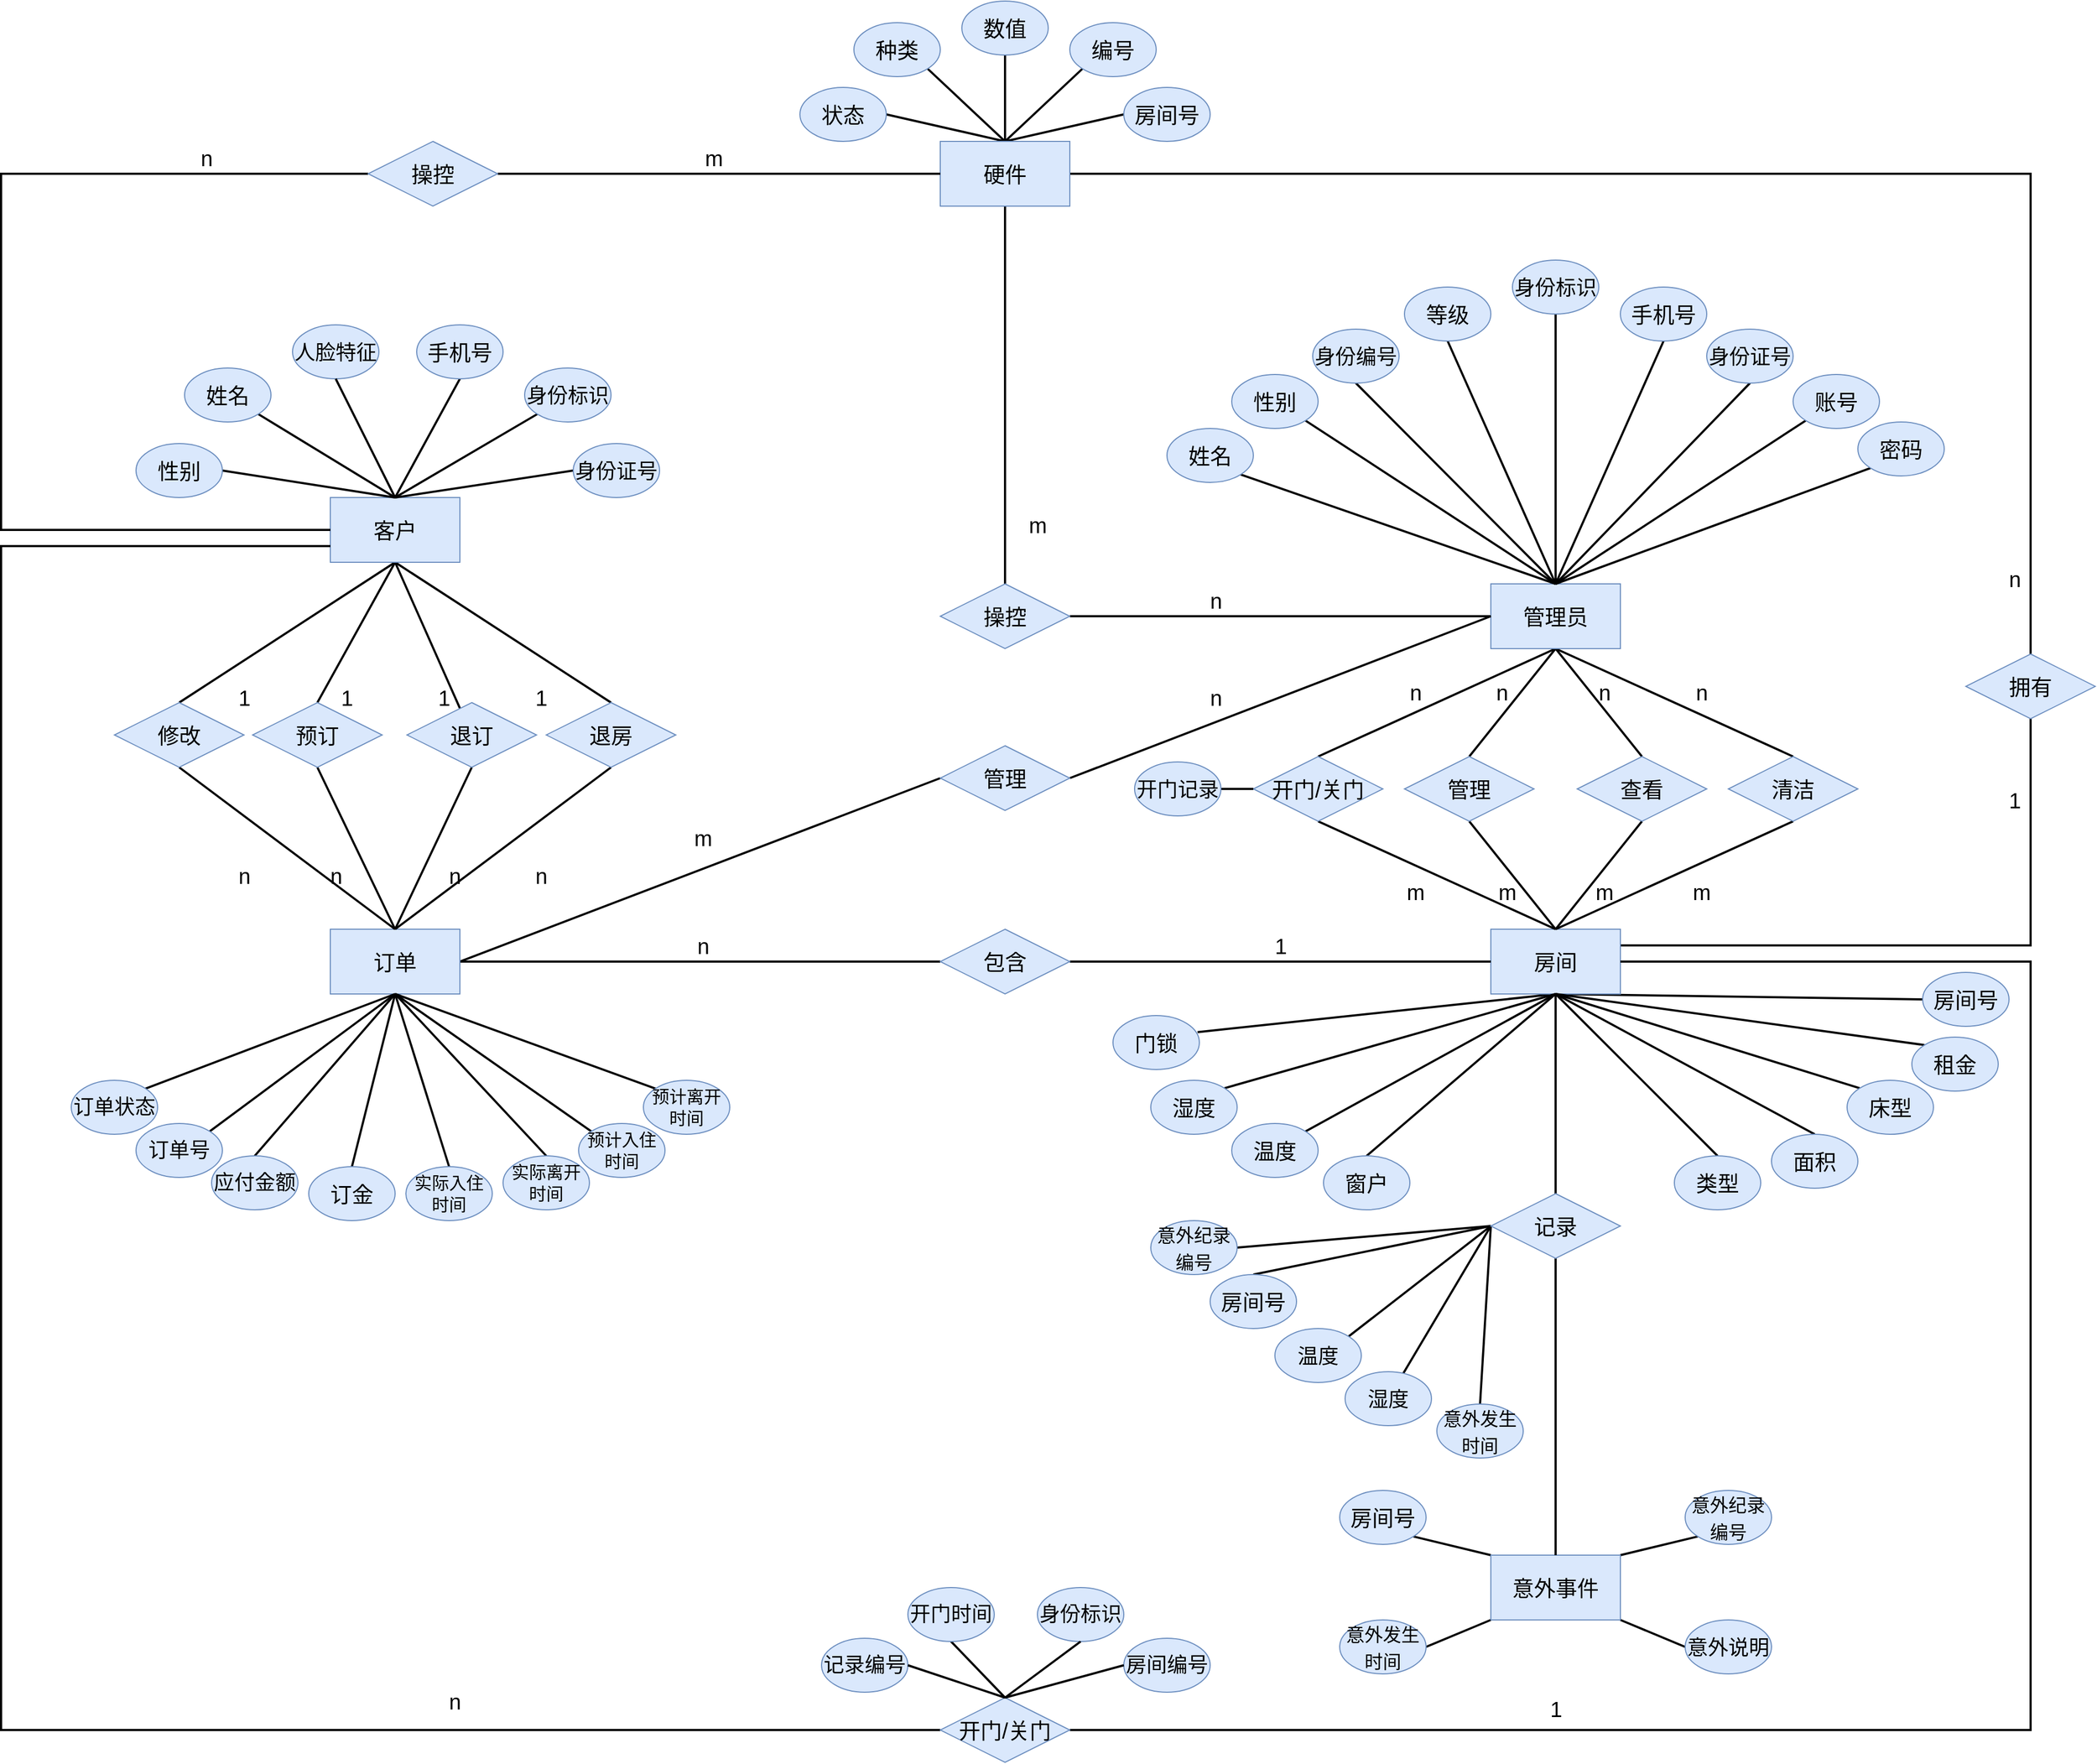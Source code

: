 <mxfile version="14.8.5" type="device"><diagram id="RHbiaUiop1bYBgkqb_Qx" name="Page-1"><mxGraphModel dx="1422" dy="783" grid="1" gridSize="10" guides="1" tooltips="1" connect="1" arrows="1" fold="1" page="1" pageScale="1" pageWidth="2339" pageHeight="3300" math="0" shadow="0"><root><mxCell id="0"/><mxCell id="1" parent="0"/><mxCell id="jXNjeqNvcFbAHxmj4MXC-11" style="rounded=0;orthogonalLoop=1;jettySize=auto;html=1;exitX=0.5;exitY=1;exitDx=0;exitDy=0;startArrow=none;startFill=0;endArrow=none;endFill=0;strokeWidth=2;fontSize=20;" parent="1" source="jXNjeqNvcFbAHxmj4MXC-1" target="jXNjeqNvcFbAHxmj4MXC-6" edge="1"><mxGeometry relative="1" as="geometry"/></mxCell><mxCell id="jXNjeqNvcFbAHxmj4MXC-13" style="rounded=0;orthogonalLoop=1;jettySize=auto;html=1;exitX=0.5;exitY=1;exitDx=0;exitDy=0;entryX=0.5;entryY=0;entryDx=0;entryDy=0;startArrow=none;startFill=0;endArrow=none;endFill=0;strokeWidth=2;fontSize=20;" parent="1" source="jXNjeqNvcFbAHxmj4MXC-1" target="jXNjeqNvcFbAHxmj4MXC-8" edge="1"><mxGeometry relative="1" as="geometry"/></mxCell><mxCell id="jXNjeqNvcFbAHxmj4MXC-14" style="edgeStyle=none;rounded=0;orthogonalLoop=1;jettySize=auto;html=1;exitX=0.5;exitY=1;exitDx=0;exitDy=0;entryX=0.5;entryY=0;entryDx=0;entryDy=0;startArrow=none;startFill=0;endArrow=none;endFill=0;strokeWidth=2;fontSize=20;" parent="1" source="jXNjeqNvcFbAHxmj4MXC-1" target="jXNjeqNvcFbAHxmj4MXC-9" edge="1"><mxGeometry relative="1" as="geometry"/></mxCell><mxCell id="jXNjeqNvcFbAHxmj4MXC-59" style="edgeStyle=none;rounded=0;orthogonalLoop=1;jettySize=auto;html=1;exitX=0.5;exitY=1;exitDx=0;exitDy=0;entryX=0.5;entryY=0;entryDx=0;entryDy=0;fontSize=20;startArrow=none;startFill=0;endArrow=none;endFill=0;strokeWidth=2;" parent="1" source="jXNjeqNvcFbAHxmj4MXC-1" target="jXNjeqNvcFbAHxmj4MXC-58" edge="1"><mxGeometry relative="1" as="geometry"/></mxCell><mxCell id="jXNjeqNvcFbAHxmj4MXC-1" value="客户" style="rounded=0;whiteSpace=wrap;html=1;fillColor=#dae8fc;strokeColor=#6c8ebf;fontSize=20;" parent="1" vertex="1"><mxGeometry x="585" y="890" width="120" height="60" as="geometry"/></mxCell><mxCell id="jXNjeqNvcFbAHxmj4MXC-33" style="edgeStyle=none;rounded=0;orthogonalLoop=1;jettySize=auto;html=1;exitX=1;exitY=0.5;exitDx=0;exitDy=0;entryX=0;entryY=0.5;entryDx=0;entryDy=0;fontSize=20;startArrow=none;startFill=0;endArrow=none;endFill=0;strokeWidth=2;" parent="1" source="jXNjeqNvcFbAHxmj4MXC-2" target="jXNjeqNvcFbAHxmj4MXC-32" edge="1"><mxGeometry relative="1" as="geometry"/></mxCell><mxCell id="jXNjeqNvcFbAHxmj4MXC-40" style="rounded=0;orthogonalLoop=1;jettySize=auto;html=1;exitX=1;exitY=0.5;exitDx=0;exitDy=0;entryX=0;entryY=0.5;entryDx=0;entryDy=0;fontSize=20;startArrow=none;startFill=0;endArrow=none;endFill=0;strokeWidth=2;" parent="1" source="jXNjeqNvcFbAHxmj4MXC-2" target="jXNjeqNvcFbAHxmj4MXC-7" edge="1"><mxGeometry relative="1" as="geometry"/></mxCell><mxCell id="jXNjeqNvcFbAHxmj4MXC-2" value="订单" style="rounded=0;whiteSpace=wrap;html=1;fillColor=#dae8fc;strokeColor=#6c8ebf;fontSize=20;" parent="1" vertex="1"><mxGeometry x="585" y="1290" width="120" height="60" as="geometry"/></mxCell><mxCell id="jXNjeqNvcFbAHxmj4MXC-23" style="edgeStyle=none;rounded=0;orthogonalLoop=1;jettySize=auto;html=1;exitX=0.5;exitY=1;exitDx=0;exitDy=0;entryX=0.5;entryY=0;entryDx=0;entryDy=0;fontSize=20;startArrow=none;startFill=0;endArrow=none;endFill=0;strokeWidth=2;" parent="1" source="jXNjeqNvcFbAHxmj4MXC-4" target="jXNjeqNvcFbAHxmj4MXC-22" edge="1"><mxGeometry relative="1" as="geometry"/></mxCell><mxCell id="jXNjeqNvcFbAHxmj4MXC-28" style="edgeStyle=none;rounded=0;orthogonalLoop=1;jettySize=auto;html=1;exitX=0.5;exitY=1;exitDx=0;exitDy=0;entryX=0.5;entryY=0;entryDx=0;entryDy=0;fontSize=20;startArrow=none;startFill=0;endArrow=none;endFill=0;strokeWidth=2;" parent="1" source="jXNjeqNvcFbAHxmj4MXC-4" target="jXNjeqNvcFbAHxmj4MXC-26" edge="1"><mxGeometry relative="1" as="geometry"/></mxCell><mxCell id="jXNjeqNvcFbAHxmj4MXC-29" style="edgeStyle=none;rounded=0;orthogonalLoop=1;jettySize=auto;html=1;exitX=0.5;exitY=1;exitDx=0;exitDy=0;entryX=0.5;entryY=0;entryDx=0;entryDy=0;fontSize=20;startArrow=none;startFill=0;endArrow=none;endFill=0;strokeWidth=2;" parent="1" source="jXNjeqNvcFbAHxmj4MXC-4" target="jXNjeqNvcFbAHxmj4MXC-27" edge="1"><mxGeometry relative="1" as="geometry"/></mxCell><mxCell id="jXNjeqNvcFbAHxmj4MXC-81" style="edgeStyle=none;rounded=0;orthogonalLoop=1;jettySize=auto;html=1;exitX=0.5;exitY=1;exitDx=0;exitDy=0;entryX=0.5;entryY=0;entryDx=0;entryDy=0;fontSize=20;startArrow=none;startFill=0;endArrow=none;endFill=0;strokeWidth=2;" parent="1" source="jXNjeqNvcFbAHxmj4MXC-4" target="jXNjeqNvcFbAHxmj4MXC-80" edge="1"><mxGeometry relative="1" as="geometry"/></mxCell><mxCell id="jXNjeqNvcFbAHxmj4MXC-4" value="管理员" style="rounded=0;whiteSpace=wrap;html=1;fillColor=#dae8fc;strokeColor=#6c8ebf;fontSize=20;" parent="1" vertex="1"><mxGeometry x="1660" y="970" width="120" height="60" as="geometry"/></mxCell><mxCell id="jXNjeqNvcFbAHxmj4MXC-90" style="edgeStyle=orthogonalEdgeStyle;rounded=0;orthogonalLoop=1;jettySize=auto;html=1;exitX=1;exitY=0.25;exitDx=0;exitDy=0;entryX=0.5;entryY=1;entryDx=0;entryDy=0;fontSize=20;startArrow=none;startFill=0;endArrow=none;endFill=0;strokeWidth=2;" parent="1" source="jXNjeqNvcFbAHxmj4MXC-5" target="jXNjeqNvcFbAHxmj4MXC-36" edge="1"><mxGeometry relative="1" as="geometry"/></mxCell><mxCell id="Fq0jTe8_A1v74VVec2fZ-3" style="edgeStyle=none;rounded=0;orthogonalLoop=1;jettySize=auto;html=1;exitX=0.5;exitY=1;exitDx=0;exitDy=0;entryX=0.979;entryY=0.307;entryDx=0;entryDy=0;entryPerimeter=0;endArrow=none;endFill=0;strokeWidth=2;" edge="1" parent="1" source="jXNjeqNvcFbAHxmj4MXC-5" target="jXNjeqNvcFbAHxmj4MXC-161"><mxGeometry relative="1" as="geometry"/></mxCell><mxCell id="Fq0jTe8_A1v74VVec2fZ-6" style="edgeStyle=none;rounded=0;orthogonalLoop=1;jettySize=auto;html=1;exitX=0.5;exitY=1;exitDx=0;exitDy=0;entryX=0.5;entryY=0;entryDx=0;entryDy=0;endArrow=none;endFill=0;strokeWidth=2;" edge="1" parent="1" source="jXNjeqNvcFbAHxmj4MXC-5" target="Fq0jTe8_A1v74VVec2fZ-5"><mxGeometry relative="1" as="geometry"/></mxCell><mxCell id="Fq0jTe8_A1v74VVec2fZ-14" style="edgeStyle=none;rounded=0;orthogonalLoop=1;jettySize=auto;html=1;exitX=0.5;exitY=1;exitDx=0;exitDy=0;entryX=0;entryY=0.5;entryDx=0;entryDy=0;endArrow=none;endFill=0;strokeWidth=2;" edge="1" parent="1" source="jXNjeqNvcFbAHxmj4MXC-5" target="jXNjeqNvcFbAHxmj4MXC-156"><mxGeometry relative="1" as="geometry"/></mxCell><mxCell id="jXNjeqNvcFbAHxmj4MXC-5" value="房间" style="rounded=0;whiteSpace=wrap;html=1;fillColor=#dae8fc;strokeColor=#6c8ebf;fontSize=20;" parent="1" vertex="1"><mxGeometry x="1660" y="1290" width="120" height="60" as="geometry"/></mxCell><mxCell id="jXNjeqNvcFbAHxmj4MXC-61" style="edgeStyle=none;rounded=0;orthogonalLoop=1;jettySize=auto;html=1;exitX=0.5;exitY=1;exitDx=0;exitDy=0;fontSize=20;startArrow=none;startFill=0;endArrow=none;endFill=0;strokeWidth=2;entryX=0.5;entryY=0;entryDx=0;entryDy=0;" parent="1" source="jXNjeqNvcFbAHxmj4MXC-6" target="jXNjeqNvcFbAHxmj4MXC-2" edge="1"><mxGeometry relative="1" as="geometry"><mxPoint x="670" y="1250" as="targetPoint"/></mxGeometry></mxCell><mxCell id="jXNjeqNvcFbAHxmj4MXC-6" value="退订" style="rhombus;whiteSpace=wrap;html=1;fillColor=#dae8fc;strokeColor=#6c8ebf;fontSize=20;" parent="1" vertex="1"><mxGeometry x="656" y="1080" width="120" height="60" as="geometry"/></mxCell><mxCell id="jXNjeqNvcFbAHxmj4MXC-18" style="edgeStyle=none;rounded=0;orthogonalLoop=1;jettySize=auto;html=1;exitX=1;exitY=0.5;exitDx=0;exitDy=0;entryX=0;entryY=0.5;entryDx=0;entryDy=0;startArrow=none;startFill=0;endArrow=none;endFill=0;strokeWidth=2;fontSize=20;" parent="1" source="jXNjeqNvcFbAHxmj4MXC-7" target="jXNjeqNvcFbAHxmj4MXC-4" edge="1"><mxGeometry relative="1" as="geometry"/></mxCell><mxCell id="jXNjeqNvcFbAHxmj4MXC-7" value="管理" style="rhombus;whiteSpace=wrap;html=1;fillColor=#dae8fc;strokeColor=#6c8ebf;fontSize=20;" parent="1" vertex="1"><mxGeometry x="1150" y="1120" width="120" height="60" as="geometry"/></mxCell><mxCell id="jXNjeqNvcFbAHxmj4MXC-15" style="edgeStyle=none;rounded=0;orthogonalLoop=1;jettySize=auto;html=1;exitX=0.5;exitY=1;exitDx=0;exitDy=0;entryX=0.5;entryY=0;entryDx=0;entryDy=0;startArrow=none;startFill=0;endArrow=none;endFill=0;strokeWidth=2;fontSize=20;" parent="1" source="jXNjeqNvcFbAHxmj4MXC-8" target="jXNjeqNvcFbAHxmj4MXC-2" edge="1"><mxGeometry relative="1" as="geometry"/></mxCell><mxCell id="jXNjeqNvcFbAHxmj4MXC-8" value="预订" style="rhombus;whiteSpace=wrap;html=1;fillColor=#dae8fc;strokeColor=#6c8ebf;fontSize=20;" parent="1" vertex="1"><mxGeometry x="513" y="1080" width="120" height="60" as="geometry"/></mxCell><mxCell id="jXNjeqNvcFbAHxmj4MXC-16" style="edgeStyle=none;rounded=0;orthogonalLoop=1;jettySize=auto;html=1;exitX=0.5;exitY=1;exitDx=0;exitDy=0;entryX=0.5;entryY=0;entryDx=0;entryDy=0;startArrow=none;startFill=0;endArrow=none;endFill=0;strokeWidth=2;fontSize=20;" parent="1" source="jXNjeqNvcFbAHxmj4MXC-9" target="jXNjeqNvcFbAHxmj4MXC-2" edge="1"><mxGeometry relative="1" as="geometry"/></mxCell><mxCell id="jXNjeqNvcFbAHxmj4MXC-9" value="退房" style="rhombus;whiteSpace=wrap;html=1;fillColor=#dae8fc;strokeColor=#6c8ebf;fontSize=20;" parent="1" vertex="1"><mxGeometry x="785" y="1080" width="120" height="60" as="geometry"/></mxCell><mxCell id="jXNjeqNvcFbAHxmj4MXC-19" value="n" style="text;html=1;align=center;verticalAlign=middle;resizable=0;points=[];autosize=1;strokeColor=none;fontSize=20;" parent="1" vertex="1"><mxGeometry x="1390" y="1060" width="30" height="30" as="geometry"/></mxCell><mxCell id="jXNjeqNvcFbAHxmj4MXC-20" value="m" style="text;html=1;align=center;verticalAlign=middle;resizable=0;points=[];autosize=1;strokeColor=none;fontSize=20;" parent="1" vertex="1"><mxGeometry x="915" y="1190" width="30" height="30" as="geometry"/></mxCell><mxCell id="jXNjeqNvcFbAHxmj4MXC-24" style="edgeStyle=none;rounded=0;orthogonalLoop=1;jettySize=auto;html=1;exitX=0.5;exitY=1;exitDx=0;exitDy=0;entryX=0.5;entryY=0;entryDx=0;entryDy=0;fontSize=20;startArrow=none;startFill=0;endArrow=none;endFill=0;strokeWidth=2;" parent="1" source="jXNjeqNvcFbAHxmj4MXC-22" target="jXNjeqNvcFbAHxmj4MXC-5" edge="1"><mxGeometry relative="1" as="geometry"/></mxCell><mxCell id="jXNjeqNvcFbAHxmj4MXC-22" value="管理" style="rhombus;whiteSpace=wrap;html=1;fillColor=#dae8fc;strokeColor=#6c8ebf;fontSize=20;" parent="1" vertex="1"><mxGeometry x="1580" y="1130" width="120" height="60" as="geometry"/></mxCell><mxCell id="jXNjeqNvcFbAHxmj4MXC-38" style="edgeStyle=elbowEdgeStyle;rounded=0;orthogonalLoop=1;jettySize=auto;html=1;exitX=1;exitY=0.5;exitDx=0;exitDy=0;entryX=0.5;entryY=0;entryDx=0;entryDy=0;fontSize=20;startArrow=none;startFill=0;endArrow=none;endFill=0;strokeWidth=2;" parent="1" source="jXNjeqNvcFbAHxmj4MXC-25" target="jXNjeqNvcFbAHxmj4MXC-36" edge="1"><mxGeometry relative="1" as="geometry"><Array as="points"><mxPoint x="2160" y="940"/><mxPoint x="1990" y="950"/></Array></mxGeometry></mxCell><mxCell id="jXNjeqNvcFbAHxmj4MXC-50" style="edgeStyle=none;rounded=0;orthogonalLoop=1;jettySize=auto;html=1;exitX=0.5;exitY=1;exitDx=0;exitDy=0;entryX=0.5;entryY=0;entryDx=0;entryDy=0;fontSize=20;startArrow=none;startFill=0;endArrow=none;endFill=0;strokeWidth=2;" parent="1" source="jXNjeqNvcFbAHxmj4MXC-25" target="jXNjeqNvcFbAHxmj4MXC-46" edge="1"><mxGeometry relative="1" as="geometry"/></mxCell><mxCell id="jXNjeqNvcFbAHxmj4MXC-110" style="edgeStyle=orthogonalEdgeStyle;rounded=0;orthogonalLoop=1;jettySize=auto;html=1;exitX=0.5;exitY=0;exitDx=0;exitDy=0;fontSize=20;startArrow=none;startFill=0;endArrow=none;endFill=0;strokeWidth=2;" parent="1" source="jXNjeqNvcFbAHxmj4MXC-25" target="jXNjeqNvcFbAHxmj4MXC-107" edge="1"><mxGeometry relative="1" as="geometry"/></mxCell><mxCell id="jXNjeqNvcFbAHxmj4MXC-111" style="rounded=0;orthogonalLoop=1;jettySize=auto;html=1;exitX=0.5;exitY=0;exitDx=0;exitDy=0;entryX=1;entryY=1;entryDx=0;entryDy=0;fontSize=20;startArrow=none;startFill=0;endArrow=none;endFill=0;strokeWidth=2;" parent="1" source="jXNjeqNvcFbAHxmj4MXC-25" target="jXNjeqNvcFbAHxmj4MXC-106" edge="1"><mxGeometry relative="1" as="geometry"/></mxCell><mxCell id="jXNjeqNvcFbAHxmj4MXC-114" style="edgeStyle=none;rounded=0;orthogonalLoop=1;jettySize=auto;html=1;exitX=0.5;exitY=0;exitDx=0;exitDy=0;entryX=0;entryY=1;entryDx=0;entryDy=0;fontSize=20;startArrow=none;startFill=0;endArrow=none;endFill=0;strokeWidth=2;" parent="1" source="jXNjeqNvcFbAHxmj4MXC-25" target="jXNjeqNvcFbAHxmj4MXC-108" edge="1"><mxGeometry relative="1" as="geometry"/></mxCell><mxCell id="jXNjeqNvcFbAHxmj4MXC-116" style="edgeStyle=none;rounded=0;orthogonalLoop=1;jettySize=auto;html=1;exitX=0.5;exitY=0;exitDx=0;exitDy=0;entryX=0;entryY=0.5;entryDx=0;entryDy=0;fontSize=20;startArrow=none;startFill=0;endArrow=none;endFill=0;strokeWidth=2;" parent="1" source="jXNjeqNvcFbAHxmj4MXC-25" target="jXNjeqNvcFbAHxmj4MXC-109" edge="1"><mxGeometry relative="1" as="geometry"/></mxCell><mxCell id="jXNjeqNvcFbAHxmj4MXC-117" style="edgeStyle=none;rounded=0;orthogonalLoop=1;jettySize=auto;html=1;exitX=0.5;exitY=0;exitDx=0;exitDy=0;entryX=1;entryY=0.5;entryDx=0;entryDy=0;fontSize=20;startArrow=none;startFill=0;endArrow=none;endFill=0;strokeWidth=2;" parent="1" source="jXNjeqNvcFbAHxmj4MXC-25" target="jXNjeqNvcFbAHxmj4MXC-105" edge="1"><mxGeometry relative="1" as="geometry"/></mxCell><mxCell id="jXNjeqNvcFbAHxmj4MXC-25" value="硬件" style="rounded=0;whiteSpace=wrap;html=1;fillColor=#dae8fc;strokeColor=#6c8ebf;fontSize=20;" parent="1" vertex="1"><mxGeometry x="1150" y="560" width="120" height="60" as="geometry"/></mxCell><mxCell id="jXNjeqNvcFbAHxmj4MXC-82" style="edgeStyle=none;rounded=0;orthogonalLoop=1;jettySize=auto;html=1;exitX=0.5;exitY=1;exitDx=0;exitDy=0;entryX=0.5;entryY=0;entryDx=0;entryDy=0;fontSize=20;startArrow=none;startFill=0;endArrow=none;endFill=0;strokeWidth=2;" parent="1" source="jXNjeqNvcFbAHxmj4MXC-26" target="jXNjeqNvcFbAHxmj4MXC-5" edge="1"><mxGeometry relative="1" as="geometry"/></mxCell><mxCell id="jXNjeqNvcFbAHxmj4MXC-26" value="开门/关门" style="rhombus;whiteSpace=wrap;html=1;fillColor=#dae8fc;strokeColor=#6c8ebf;fontSize=20;" parent="1" vertex="1"><mxGeometry x="1440" y="1130" width="120" height="60" as="geometry"/></mxCell><mxCell id="jXNjeqNvcFbAHxmj4MXC-31" style="edgeStyle=none;rounded=0;orthogonalLoop=1;jettySize=auto;html=1;exitX=0.5;exitY=1;exitDx=0;exitDy=0;entryX=0.5;entryY=0;entryDx=0;entryDy=0;fontSize=20;startArrow=none;startFill=0;endArrow=none;endFill=0;strokeWidth=2;" parent="1" source="jXNjeqNvcFbAHxmj4MXC-27" target="jXNjeqNvcFbAHxmj4MXC-5" edge="1"><mxGeometry relative="1" as="geometry"/></mxCell><mxCell id="jXNjeqNvcFbAHxmj4MXC-27" value="查看" style="rhombus;whiteSpace=wrap;html=1;fillColor=#dae8fc;strokeColor=#6c8ebf;fontSize=20;" parent="1" vertex="1"><mxGeometry x="1740" y="1130" width="120" height="60" as="geometry"/></mxCell><mxCell id="jXNjeqNvcFbAHxmj4MXC-34" style="edgeStyle=none;rounded=0;orthogonalLoop=1;jettySize=auto;html=1;exitX=1;exitY=0.5;exitDx=0;exitDy=0;entryX=0;entryY=0.5;entryDx=0;entryDy=0;fontSize=20;startArrow=none;startFill=0;endArrow=none;endFill=0;strokeWidth=2;" parent="1" source="jXNjeqNvcFbAHxmj4MXC-32" target="jXNjeqNvcFbAHxmj4MXC-5" edge="1"><mxGeometry relative="1" as="geometry"/></mxCell><mxCell id="jXNjeqNvcFbAHxmj4MXC-32" value="包含" style="rhombus;whiteSpace=wrap;html=1;fillColor=#dae8fc;strokeColor=#6c8ebf;fontSize=20;" parent="1" vertex="1"><mxGeometry x="1150" y="1290" width="120" height="60" as="geometry"/></mxCell><mxCell id="jXNjeqNvcFbAHxmj4MXC-36" value="拥有" style="rhombus;whiteSpace=wrap;html=1;fillColor=#dae8fc;strokeColor=#6c8ebf;fontSize=20;" parent="1" vertex="1"><mxGeometry x="2100" y="1035" width="120" height="60" as="geometry"/></mxCell><mxCell id="jXNjeqNvcFbAHxmj4MXC-42" value="1" style="text;html=1;align=center;verticalAlign=middle;resizable=0;points=[];autosize=1;strokeColor=none;fontSize=20;" parent="1" vertex="1"><mxGeometry x="2130" y="1155" width="30" height="30" as="geometry"/></mxCell><mxCell id="jXNjeqNvcFbAHxmj4MXC-45" value="n" style="text;html=1;align=center;verticalAlign=middle;resizable=0;points=[];autosize=1;strokeColor=none;fontSize=20;" parent="1" vertex="1"><mxGeometry x="2130" y="950" width="30" height="30" as="geometry"/></mxCell><mxCell id="jXNjeqNvcFbAHxmj4MXC-51" style="edgeStyle=none;rounded=0;orthogonalLoop=1;jettySize=auto;html=1;exitX=1;exitY=0.5;exitDx=0;exitDy=0;fontSize=20;startArrow=none;startFill=0;endArrow=none;endFill=0;strokeWidth=2;" parent="1" source="jXNjeqNvcFbAHxmj4MXC-46" target="jXNjeqNvcFbAHxmj4MXC-4" edge="1"><mxGeometry relative="1" as="geometry"/></mxCell><mxCell id="jXNjeqNvcFbAHxmj4MXC-46" value="操控" style="rhombus;whiteSpace=wrap;html=1;fillColor=#dae8fc;strokeColor=#6c8ebf;fontSize=20;" parent="1" vertex="1"><mxGeometry x="1150" y="970" width="120" height="60" as="geometry"/></mxCell><mxCell id="jXNjeqNvcFbAHxmj4MXC-49" style="edgeStyle=none;rounded=0;orthogonalLoop=1;jettySize=auto;html=1;exitX=1;exitY=0.5;exitDx=0;exitDy=0;fontSize=20;startArrow=none;startFill=0;endArrow=none;endFill=0;strokeWidth=2;" parent="1" source="jXNjeqNvcFbAHxmj4MXC-47" target="jXNjeqNvcFbAHxmj4MXC-25" edge="1"><mxGeometry relative="1" as="geometry"/></mxCell><mxCell id="ClBhQwS-vTygJdcU1Dl9-3" style="edgeStyle=orthogonalEdgeStyle;rounded=0;orthogonalLoop=1;jettySize=auto;html=1;exitX=0;exitY=0.5;exitDx=0;exitDy=0;entryX=0;entryY=0.5;entryDx=0;entryDy=0;endArrow=none;endFill=0;strokeWidth=2;" parent="1" source="jXNjeqNvcFbAHxmj4MXC-47" target="jXNjeqNvcFbAHxmj4MXC-1" edge="1"><mxGeometry relative="1" as="geometry"><Array as="points"><mxPoint x="280" y="590"/><mxPoint x="280" y="920"/></Array></mxGeometry></mxCell><mxCell id="jXNjeqNvcFbAHxmj4MXC-47" value="操控" style="rhombus;whiteSpace=wrap;html=1;fillColor=#dae8fc;strokeColor=#6c8ebf;fontSize=20;" parent="1" vertex="1"><mxGeometry x="620" y="560" width="120" height="60" as="geometry"/></mxCell><mxCell id="jXNjeqNvcFbAHxmj4MXC-53" value="m" style="text;html=1;align=center;verticalAlign=middle;resizable=0;points=[];autosize=1;strokeColor=none;fontSize=20;" parent="1" vertex="1"><mxGeometry x="925" y="560" width="30" height="30" as="geometry"/></mxCell><mxCell id="jXNjeqNvcFbAHxmj4MXC-55" value="n" style="text;html=1;align=center;verticalAlign=middle;resizable=0;points=[];autosize=1;strokeColor=none;fontSize=20;" parent="1" vertex="1"><mxGeometry x="1390" y="970" width="30" height="30" as="geometry"/></mxCell><mxCell id="jXNjeqNvcFbAHxmj4MXC-56" value="m" style="text;html=1;align=center;verticalAlign=middle;resizable=0;points=[];autosize=1;strokeColor=none;fontSize=20;" parent="1" vertex="1"><mxGeometry x="1225" y="900" width="30" height="30" as="geometry"/></mxCell><mxCell id="jXNjeqNvcFbAHxmj4MXC-57" value="1" style="text;html=1;align=center;verticalAlign=middle;resizable=0;points=[];autosize=1;strokeColor=none;fontSize=20;" parent="1" vertex="1"><mxGeometry x="490" y="1060" width="30" height="30" as="geometry"/></mxCell><mxCell id="jXNjeqNvcFbAHxmj4MXC-60" style="edgeStyle=none;rounded=0;orthogonalLoop=1;jettySize=auto;html=1;exitX=0.5;exitY=1;exitDx=0;exitDy=0;entryX=0.5;entryY=0;entryDx=0;entryDy=0;fontSize=20;startArrow=none;startFill=0;endArrow=none;endFill=0;strokeWidth=2;" parent="1" source="jXNjeqNvcFbAHxmj4MXC-58" target="jXNjeqNvcFbAHxmj4MXC-2" edge="1"><mxGeometry relative="1" as="geometry"/></mxCell><mxCell id="jXNjeqNvcFbAHxmj4MXC-58" value="修改" style="rhombus;whiteSpace=wrap;html=1;fillColor=#dae8fc;strokeColor=#6c8ebf;fontSize=20;" parent="1" vertex="1"><mxGeometry x="385" y="1080" width="120" height="60" as="geometry"/></mxCell><mxCell id="jXNjeqNvcFbAHxmj4MXC-63" value="n" style="text;html=1;align=center;verticalAlign=middle;resizable=0;points=[];autosize=1;strokeColor=none;fontSize=20;" parent="1" vertex="1"><mxGeometry x="490" y="1225" width="30" height="30" as="geometry"/></mxCell><mxCell id="jXNjeqNvcFbAHxmj4MXC-64" value="1" style="text;html=1;align=center;verticalAlign=middle;resizable=0;points=[];autosize=1;strokeColor=none;fontSize=20;" parent="1" vertex="1"><mxGeometry x="765" y="1060" width="30" height="30" as="geometry"/></mxCell><mxCell id="jXNjeqNvcFbAHxmj4MXC-65" value="1" style="text;html=1;align=center;verticalAlign=middle;resizable=0;points=[];autosize=1;strokeColor=none;fontSize=20;" parent="1" vertex="1"><mxGeometry x="585" y="1060" width="30" height="30" as="geometry"/></mxCell><mxCell id="jXNjeqNvcFbAHxmj4MXC-66" value="1" style="text;html=1;align=center;verticalAlign=middle;resizable=0;points=[];autosize=1;strokeColor=none;fontSize=20;" parent="1" vertex="1"><mxGeometry x="675" y="1060" width="30" height="30" as="geometry"/></mxCell><mxCell id="jXNjeqNvcFbAHxmj4MXC-67" value="n" style="text;html=1;align=center;verticalAlign=middle;resizable=0;points=[];autosize=1;strokeColor=none;fontSize=20;" parent="1" vertex="1"><mxGeometry x="575" y="1225" width="30" height="30" as="geometry"/></mxCell><mxCell id="jXNjeqNvcFbAHxmj4MXC-68" value="n" style="text;html=1;align=center;verticalAlign=middle;resizable=0;points=[];autosize=1;strokeColor=none;fontSize=20;" parent="1" vertex="1"><mxGeometry x="685" y="1225" width="30" height="30" as="geometry"/></mxCell><mxCell id="jXNjeqNvcFbAHxmj4MXC-69" value="n" style="text;html=1;align=center;verticalAlign=middle;resizable=0;points=[];autosize=1;strokeColor=none;fontSize=20;" parent="1" vertex="1"><mxGeometry x="765" y="1225" width="30" height="30" as="geometry"/></mxCell><mxCell id="jXNjeqNvcFbAHxmj4MXC-70" value="n" style="text;html=1;align=center;verticalAlign=middle;resizable=0;points=[];autosize=1;strokeColor=none;fontSize=20;" parent="1" vertex="1"><mxGeometry x="915" y="1290" width="30" height="30" as="geometry"/></mxCell><mxCell id="jXNjeqNvcFbAHxmj4MXC-71" value="1" style="text;html=1;align=center;verticalAlign=middle;resizable=0;points=[];autosize=1;strokeColor=none;fontSize=20;" parent="1" vertex="1"><mxGeometry x="1450" y="1290" width="30" height="30" as="geometry"/></mxCell><mxCell id="jXNjeqNvcFbAHxmj4MXC-83" style="edgeStyle=none;rounded=0;orthogonalLoop=1;jettySize=auto;html=1;exitX=0.5;exitY=1;exitDx=0;exitDy=0;entryX=0.5;entryY=0;entryDx=0;entryDy=0;fontSize=20;startArrow=none;startFill=0;endArrow=none;endFill=0;strokeWidth=2;" parent="1" source="jXNjeqNvcFbAHxmj4MXC-80" target="jXNjeqNvcFbAHxmj4MXC-5" edge="1"><mxGeometry relative="1" as="geometry"/></mxCell><mxCell id="jXNjeqNvcFbAHxmj4MXC-80" value="清洁" style="rhombus;whiteSpace=wrap;html=1;fillColor=#dae8fc;strokeColor=#6c8ebf;fontSize=20;" parent="1" vertex="1"><mxGeometry x="1880" y="1130" width="120" height="60" as="geometry"/></mxCell><mxCell id="jXNjeqNvcFbAHxmj4MXC-185" style="edgeStyle=none;rounded=0;orthogonalLoop=1;jettySize=auto;html=1;exitX=0.5;exitY=0;exitDx=0;exitDy=0;entryX=0.5;entryY=1;entryDx=0;entryDy=0;fontSize=19;startArrow=none;startFill=0;endArrow=none;endFill=0;strokeWidth=2;" parent="1" source="jXNjeqNvcFbAHxmj4MXC-86" target="jXNjeqNvcFbAHxmj4MXC-184" edge="1"><mxGeometry relative="1" as="geometry"/></mxCell><mxCell id="ClBhQwS-vTygJdcU1Dl9-2" style="edgeStyle=orthogonalEdgeStyle;rounded=0;orthogonalLoop=1;jettySize=auto;html=1;exitX=0;exitY=0.5;exitDx=0;exitDy=0;entryX=0;entryY=0.75;entryDx=0;entryDy=0;strokeWidth=2;endArrow=none;endFill=0;" parent="1" source="jXNjeqNvcFbAHxmj4MXC-86" target="jXNjeqNvcFbAHxmj4MXC-1" edge="1"><mxGeometry relative="1" as="geometry"><Array as="points"><mxPoint x="280" y="2032"/><mxPoint x="280" y="935"/></Array></mxGeometry></mxCell><mxCell id="ClBhQwS-vTygJdcU1Dl9-8" style="edgeStyle=orthogonalEdgeStyle;rounded=0;orthogonalLoop=1;jettySize=auto;html=1;exitX=1;exitY=0.5;exitDx=0;exitDy=0;entryX=1;entryY=0.5;entryDx=0;entryDy=0;endArrow=none;endFill=0;strokeWidth=2;" parent="1" source="jXNjeqNvcFbAHxmj4MXC-86" target="jXNjeqNvcFbAHxmj4MXC-5" edge="1"><mxGeometry relative="1" as="geometry"><Array as="points"><mxPoint x="2160" y="2032"/><mxPoint x="2160" y="1320"/></Array></mxGeometry></mxCell><mxCell id="jXNjeqNvcFbAHxmj4MXC-86" value="开门/关门" style="rhombus;whiteSpace=wrap;html=1;fillColor=#dae8fc;strokeColor=#6c8ebf;fontSize=20;" parent="1" vertex="1"><mxGeometry x="1150" y="2002" width="120" height="60" as="geometry"/></mxCell><mxCell id="jXNjeqNvcFbAHxmj4MXC-92" value="n" style="text;html=1;align=center;verticalAlign=middle;resizable=0;points=[];autosize=1;strokeColor=none;fontSize=20;" parent="1" vertex="1"><mxGeometry x="685" y="1990" width="30" height="30" as="geometry"/></mxCell><mxCell id="jXNjeqNvcFbAHxmj4MXC-93" value="1" style="text;html=1;align=center;verticalAlign=middle;resizable=0;points=[];autosize=1;strokeColor=none;fontSize=20;" parent="1" vertex="1"><mxGeometry x="1705" y="1997" width="30" height="30" as="geometry"/></mxCell><mxCell id="jXNjeqNvcFbAHxmj4MXC-94" value="n" style="text;html=1;align=center;verticalAlign=middle;resizable=0;points=[];autosize=1;strokeColor=none;fontSize=20;" parent="1" vertex="1"><mxGeometry x="1575" y="1055" width="30" height="30" as="geometry"/></mxCell><mxCell id="jXNjeqNvcFbAHxmj4MXC-95" value="m" style="text;html=1;align=center;verticalAlign=middle;resizable=0;points=[];autosize=1;strokeColor=none;fontSize=20;" parent="1" vertex="1"><mxGeometry x="1575" y="1240" width="30" height="30" as="geometry"/></mxCell><mxCell id="jXNjeqNvcFbAHxmj4MXC-96" value="n" style="text;html=1;align=center;verticalAlign=middle;resizable=0;points=[];autosize=1;strokeColor=none;fontSize=20;" parent="1" vertex="1"><mxGeometry x="1655" y="1055" width="30" height="30" as="geometry"/></mxCell><mxCell id="jXNjeqNvcFbAHxmj4MXC-97" value="m" style="text;html=1;align=center;verticalAlign=middle;resizable=0;points=[];autosize=1;strokeColor=none;fontSize=20;" parent="1" vertex="1"><mxGeometry x="1660" y="1240" width="30" height="30" as="geometry"/></mxCell><mxCell id="jXNjeqNvcFbAHxmj4MXC-98" value="m" style="text;html=1;align=center;verticalAlign=middle;resizable=0;points=[];autosize=1;strokeColor=none;fontSize=20;" parent="1" vertex="1"><mxGeometry x="1750" y="1240" width="30" height="30" as="geometry"/></mxCell><mxCell id="jXNjeqNvcFbAHxmj4MXC-100" value="m" style="text;html=1;align=center;verticalAlign=middle;resizable=0;points=[];autosize=1;strokeColor=none;fontSize=20;" parent="1" vertex="1"><mxGeometry x="1840" y="1240" width="30" height="30" as="geometry"/></mxCell><mxCell id="jXNjeqNvcFbAHxmj4MXC-101" value="n" style="text;html=1;align=center;verticalAlign=middle;resizable=0;points=[];autosize=1;strokeColor=none;fontSize=20;" parent="1" vertex="1"><mxGeometry x="1750" y="1055" width="30" height="30" as="geometry"/></mxCell><mxCell id="jXNjeqNvcFbAHxmj4MXC-102" value="n" style="text;html=1;align=center;verticalAlign=middle;resizable=0;points=[];autosize=1;strokeColor=none;fontSize=20;" parent="1" vertex="1"><mxGeometry x="1840" y="1055" width="30" height="30" as="geometry"/></mxCell><mxCell id="jXNjeqNvcFbAHxmj4MXC-167" style="edgeStyle=none;rounded=0;orthogonalLoop=1;jettySize=auto;html=1;exitX=1;exitY=0;exitDx=0;exitDy=0;entryX=0.5;entryY=1;entryDx=0;entryDy=0;fontSize=20;startArrow=none;startFill=0;endArrow=none;endFill=0;strokeWidth=2;" parent="1" source="jXNjeqNvcFbAHxmj4MXC-103" target="jXNjeqNvcFbAHxmj4MXC-5" edge="1"><mxGeometry relative="1" as="geometry"/></mxCell><mxCell id="jXNjeqNvcFbAHxmj4MXC-103" value="温度" style="ellipse;whiteSpace=wrap;html=1;fontSize=20;fillColor=#dae8fc;strokeColor=#6c8ebf;" parent="1" vertex="1"><mxGeometry x="1420" y="1470" width="80" height="50" as="geometry"/></mxCell><mxCell id="jXNjeqNvcFbAHxmj4MXC-171" style="edgeStyle=none;rounded=0;orthogonalLoop=1;jettySize=auto;html=1;exitX=1;exitY=0;exitDx=0;exitDy=0;entryX=0.5;entryY=1;entryDx=0;entryDy=0;fontSize=20;startArrow=none;startFill=0;endArrow=none;endFill=0;strokeWidth=2;" parent="1" source="jXNjeqNvcFbAHxmj4MXC-104" target="jXNjeqNvcFbAHxmj4MXC-5" edge="1"><mxGeometry relative="1" as="geometry"/></mxCell><mxCell id="jXNjeqNvcFbAHxmj4MXC-104" value="湿度" style="ellipse;whiteSpace=wrap;html=1;fontSize=20;fillColor=#dae8fc;strokeColor=#6c8ebf;" parent="1" vertex="1"><mxGeometry x="1345" y="1430" width="80" height="50" as="geometry"/></mxCell><mxCell id="jXNjeqNvcFbAHxmj4MXC-105" value="状态" style="ellipse;whiteSpace=wrap;html=1;fontSize=20;fillColor=#dae8fc;strokeColor=#6c8ebf;" parent="1" vertex="1"><mxGeometry x="1020" y="510" width="80" height="50" as="geometry"/></mxCell><mxCell id="jXNjeqNvcFbAHxmj4MXC-106" value="种类" style="ellipse;whiteSpace=wrap;html=1;fontSize=20;fillColor=#dae8fc;strokeColor=#6c8ebf;" parent="1" vertex="1"><mxGeometry x="1070" y="450" width="80" height="50" as="geometry"/></mxCell><mxCell id="jXNjeqNvcFbAHxmj4MXC-107" value="数值" style="ellipse;whiteSpace=wrap;html=1;fontSize=20;fillColor=#dae8fc;strokeColor=#6c8ebf;" parent="1" vertex="1"><mxGeometry x="1170" y="430" width="80" height="50" as="geometry"/></mxCell><mxCell id="jXNjeqNvcFbAHxmj4MXC-108" value="编号" style="ellipse;whiteSpace=wrap;html=1;fontSize=20;fillColor=#dae8fc;strokeColor=#6c8ebf;" parent="1" vertex="1"><mxGeometry x="1270" y="450" width="80" height="50" as="geometry"/></mxCell><mxCell id="jXNjeqNvcFbAHxmj4MXC-109" value="房间号" style="ellipse;whiteSpace=wrap;html=1;fontSize=20;fillColor=#dae8fc;strokeColor=#6c8ebf;" parent="1" vertex="1"><mxGeometry x="1320" y="510" width="80" height="50" as="geometry"/></mxCell><mxCell id="jXNjeqNvcFbAHxmj4MXC-115" style="edgeStyle=none;rounded=0;orthogonalLoop=1;jettySize=auto;html=1;exitX=0.75;exitY=0;exitDx=0;exitDy=0;fontSize=20;startArrow=none;startFill=0;endArrow=none;endFill=0;strokeWidth=2;" parent="1" source="jXNjeqNvcFbAHxmj4MXC-25" target="jXNjeqNvcFbAHxmj4MXC-25" edge="1"><mxGeometry relative="1" as="geometry"/></mxCell><mxCell id="jXNjeqNvcFbAHxmj4MXC-196" style="edgeStyle=none;rounded=0;orthogonalLoop=1;jettySize=auto;html=1;entryX=0.5;entryY=0;entryDx=0;entryDy=0;fontSize=20;startArrow=none;startFill=0;endArrow=none;endFill=0;strokeWidth=2;exitX=1;exitY=1;exitDx=0;exitDy=0;" parent="1" source="jXNjeqNvcFbAHxmj4MXC-118" target="jXNjeqNvcFbAHxmj4MXC-4" edge="1"><mxGeometry relative="1" as="geometry"><mxPoint x="1490" y="826" as="sourcePoint"/></mxGeometry></mxCell><mxCell id="jXNjeqNvcFbAHxmj4MXC-118" value="性别" style="ellipse;whiteSpace=wrap;html=1;fontSize=20;fillColor=#dae8fc;strokeColor=#6c8ebf;" parent="1" vertex="1"><mxGeometry x="1420" y="776" width="80" height="50" as="geometry"/></mxCell><mxCell id="jXNjeqNvcFbAHxmj4MXC-194" style="edgeStyle=none;rounded=0;orthogonalLoop=1;jettySize=auto;html=1;exitX=0.5;exitY=1;exitDx=0;exitDy=0;entryX=0.5;entryY=0;entryDx=0;entryDy=0;fontSize=20;startArrow=none;startFill=0;endArrow=none;endFill=0;strokeWidth=2;" parent="1" source="jXNjeqNvcFbAHxmj4MXC-119" target="jXNjeqNvcFbAHxmj4MXC-4" edge="1"><mxGeometry relative="1" as="geometry"/></mxCell><mxCell id="jXNjeqNvcFbAHxmj4MXC-119" value="&lt;span style=&quot;font-size: 19px&quot;&gt;身份编号&lt;/span&gt;" style="ellipse;whiteSpace=wrap;html=1;fontSize=20;fillColor=#dae8fc;strokeColor=#6c8ebf;" parent="1" vertex="1"><mxGeometry x="1495" y="734" width="80" height="50" as="geometry"/></mxCell><mxCell id="jXNjeqNvcFbAHxmj4MXC-191" style="edgeStyle=none;rounded=0;orthogonalLoop=1;jettySize=auto;html=1;exitX=0.5;exitY=1;exitDx=0;exitDy=0;entryX=0.5;entryY=0;entryDx=0;entryDy=0;fontSize=20;startArrow=none;startFill=0;endArrow=none;endFill=0;strokeWidth=2;" parent="1" source="jXNjeqNvcFbAHxmj4MXC-120" target="jXNjeqNvcFbAHxmj4MXC-4" edge="1"><mxGeometry relative="1" as="geometry"/></mxCell><mxCell id="jXNjeqNvcFbAHxmj4MXC-120" value="等级" style="ellipse;whiteSpace=wrap;html=1;fontSize=20;fillColor=#dae8fc;strokeColor=#6c8ebf;" parent="1" vertex="1"><mxGeometry x="1580" y="695" width="80" height="50" as="geometry"/></mxCell><mxCell id="jXNjeqNvcFbAHxmj4MXC-197" style="edgeStyle=none;rounded=0;orthogonalLoop=1;jettySize=auto;html=1;exitX=1;exitY=1;exitDx=0;exitDy=0;entryX=0.5;entryY=0;entryDx=0;entryDy=0;fontSize=20;startArrow=none;startFill=0;endArrow=none;endFill=0;strokeWidth=2;" parent="1" source="jXNjeqNvcFbAHxmj4MXC-121" target="jXNjeqNvcFbAHxmj4MXC-4" edge="1"><mxGeometry relative="1" as="geometry"/></mxCell><mxCell id="jXNjeqNvcFbAHxmj4MXC-121" value="姓名" style="ellipse;whiteSpace=wrap;html=1;fontSize=20;fillColor=#dae8fc;strokeColor=#6c8ebf;" parent="1" vertex="1"><mxGeometry x="1360" y="826" width="80" height="50" as="geometry"/></mxCell><mxCell id="jXNjeqNvcFbAHxmj4MXC-195" style="edgeStyle=none;rounded=0;orthogonalLoop=1;jettySize=auto;html=1;exitX=0.5;exitY=1;exitDx=0;exitDy=0;entryX=0.5;entryY=0;entryDx=0;entryDy=0;fontSize=20;startArrow=none;startFill=0;endArrow=none;endFill=0;strokeWidth=2;" parent="1" source="jXNjeqNvcFbAHxmj4MXC-122" target="jXNjeqNvcFbAHxmj4MXC-4" edge="1"><mxGeometry relative="1" as="geometry"/></mxCell><mxCell id="jXNjeqNvcFbAHxmj4MXC-122" value="&lt;font style=&quot;font-size: 19px&quot;&gt;身份证号&lt;/font&gt;" style="ellipse;whiteSpace=wrap;html=1;fontSize=20;fillColor=#dae8fc;strokeColor=#6c8ebf;" parent="1" vertex="1"><mxGeometry x="1860" y="734" width="80" height="50" as="geometry"/></mxCell><mxCell id="jXNjeqNvcFbAHxmj4MXC-198" style="edgeStyle=none;rounded=0;orthogonalLoop=1;jettySize=auto;html=1;exitX=0;exitY=1;exitDx=0;exitDy=0;entryX=0.5;entryY=0;entryDx=0;entryDy=0;fontSize=20;startArrow=none;startFill=0;endArrow=none;endFill=0;strokeWidth=2;" parent="1" source="jXNjeqNvcFbAHxmj4MXC-123" target="jXNjeqNvcFbAHxmj4MXC-4" edge="1"><mxGeometry relative="1" as="geometry"/></mxCell><mxCell id="jXNjeqNvcFbAHxmj4MXC-123" value="账号" style="ellipse;whiteSpace=wrap;html=1;fontSize=20;fillColor=#dae8fc;strokeColor=#6c8ebf;" parent="1" vertex="1"><mxGeometry x="1940" y="776" width="80" height="50" as="geometry"/></mxCell><mxCell id="jXNjeqNvcFbAHxmj4MXC-192" style="edgeStyle=none;rounded=0;orthogonalLoop=1;jettySize=auto;html=1;exitX=0.5;exitY=1;exitDx=0;exitDy=0;entryX=0.5;entryY=0;entryDx=0;entryDy=0;fontSize=20;startArrow=none;startFill=0;endArrow=none;endFill=0;strokeWidth=2;" parent="1" source="jXNjeqNvcFbAHxmj4MXC-125" target="jXNjeqNvcFbAHxmj4MXC-4" edge="1"><mxGeometry relative="1" as="geometry"/></mxCell><mxCell id="jXNjeqNvcFbAHxmj4MXC-125" value="手机号" style="ellipse;whiteSpace=wrap;html=1;fontSize=20;fillColor=#dae8fc;strokeColor=#6c8ebf;" parent="1" vertex="1"><mxGeometry x="1780" y="695" width="80" height="50" as="geometry"/></mxCell><mxCell id="jXNjeqNvcFbAHxmj4MXC-140" style="edgeStyle=none;rounded=0;orthogonalLoop=1;jettySize=auto;html=1;exitX=0;exitY=1;exitDx=0;exitDy=0;fontSize=20;startArrow=none;startFill=0;endArrow=none;endFill=0;strokeWidth=2;entryX=0.5;entryY=0;entryDx=0;entryDy=0;" parent="1" source="jXNjeqNvcFbAHxmj4MXC-128" target="jXNjeqNvcFbAHxmj4MXC-1" edge="1"><mxGeometry relative="1" as="geometry"><mxPoint x="755.0" y="890" as="targetPoint"/></mxGeometry></mxCell><mxCell id="jXNjeqNvcFbAHxmj4MXC-128" value="&lt;font style=&quot;font-size: 19px&quot;&gt;身份标识&lt;/font&gt;" style="ellipse;whiteSpace=wrap;html=1;fontSize=20;fillColor=#dae8fc;strokeColor=#6c8ebf;" parent="1" vertex="1"><mxGeometry x="765" y="770" width="80" height="50" as="geometry"/></mxCell><mxCell id="jXNjeqNvcFbAHxmj4MXC-135" style="edgeStyle=none;rounded=0;orthogonalLoop=1;jettySize=auto;html=1;exitX=1;exitY=1;exitDx=0;exitDy=0;entryX=0.5;entryY=0;entryDx=0;entryDy=0;fontSize=20;startArrow=none;startFill=0;endArrow=none;endFill=0;strokeWidth=2;" parent="1" source="jXNjeqNvcFbAHxmj4MXC-130" target="jXNjeqNvcFbAHxmj4MXC-1" edge="1"><mxGeometry relative="1" as="geometry"/></mxCell><mxCell id="jXNjeqNvcFbAHxmj4MXC-130" value="姓名" style="ellipse;whiteSpace=wrap;html=1;fontSize=20;fillColor=#dae8fc;strokeColor=#6c8ebf;" parent="1" vertex="1"><mxGeometry x="450" y="770" width="80" height="50" as="geometry"/></mxCell><mxCell id="jXNjeqNvcFbAHxmj4MXC-138" style="edgeStyle=none;rounded=0;orthogonalLoop=1;jettySize=auto;html=1;exitX=1;exitY=0.5;exitDx=0;exitDy=0;entryX=0.5;entryY=0;entryDx=0;entryDy=0;fontSize=20;startArrow=none;startFill=0;endArrow=none;endFill=0;strokeWidth=2;" parent="1" source="jXNjeqNvcFbAHxmj4MXC-131" target="jXNjeqNvcFbAHxmj4MXC-1" edge="1"><mxGeometry relative="1" as="geometry"/></mxCell><mxCell id="jXNjeqNvcFbAHxmj4MXC-131" value="性别" style="ellipse;whiteSpace=wrap;html=1;fontSize=20;fillColor=#dae8fc;strokeColor=#6c8ebf;" parent="1" vertex="1"><mxGeometry x="405" y="840" width="80" height="50" as="geometry"/></mxCell><mxCell id="jXNjeqNvcFbAHxmj4MXC-141" style="edgeStyle=none;rounded=0;orthogonalLoop=1;jettySize=auto;html=1;exitX=0;exitY=0.5;exitDx=0;exitDy=0;entryX=0.5;entryY=0;entryDx=0;entryDy=0;fontSize=20;startArrow=none;startFill=0;endArrow=none;endFill=0;strokeWidth=2;" parent="1" source="jXNjeqNvcFbAHxmj4MXC-132" target="jXNjeqNvcFbAHxmj4MXC-1" edge="1"><mxGeometry relative="1" as="geometry"/></mxCell><mxCell id="jXNjeqNvcFbAHxmj4MXC-132" value="&lt;font style=&quot;font-size: 19px&quot;&gt;身份证号&lt;/font&gt;" style="ellipse;whiteSpace=wrap;html=1;fontSize=20;fillColor=#dae8fc;strokeColor=#6c8ebf;" parent="1" vertex="1"><mxGeometry x="810" y="840" width="80" height="50" as="geometry"/></mxCell><mxCell id="jXNjeqNvcFbAHxmj4MXC-143" style="edgeStyle=none;rounded=0;orthogonalLoop=1;jettySize=auto;html=1;exitX=0.5;exitY=1;exitDx=0;exitDy=0;entryX=0.5;entryY=0;entryDx=0;entryDy=0;fontSize=20;startArrow=none;startFill=0;endArrow=none;endFill=0;strokeWidth=2;" parent="1" source="jXNjeqNvcFbAHxmj4MXC-134" target="jXNjeqNvcFbAHxmj4MXC-1" edge="1"><mxGeometry relative="1" as="geometry"/></mxCell><mxCell id="jXNjeqNvcFbAHxmj4MXC-134" value="手机号" style="ellipse;whiteSpace=wrap;html=1;fontSize=20;fillColor=#dae8fc;strokeColor=#6c8ebf;" parent="1" vertex="1"><mxGeometry x="665" y="730" width="80" height="50" as="geometry"/></mxCell><mxCell id="jXNjeqNvcFbAHxmj4MXC-178" style="edgeStyle=none;rounded=0;orthogonalLoop=1;jettySize=auto;html=1;exitX=1;exitY=0;exitDx=0;exitDy=0;entryX=0.5;entryY=1;entryDx=0;entryDy=0;fontSize=20;startArrow=none;startFill=0;endArrow=none;endFill=0;strokeWidth=2;" parent="1" source="jXNjeqNvcFbAHxmj4MXC-144" target="jXNjeqNvcFbAHxmj4MXC-2" edge="1"><mxGeometry relative="1" as="geometry"/></mxCell><mxCell id="jXNjeqNvcFbAHxmj4MXC-144" value="订单号" style="ellipse;whiteSpace=wrap;html=1;fontSize=19;fillColor=#dae8fc;strokeColor=#6c8ebf;" parent="1" vertex="1"><mxGeometry x="405" y="1470" width="80" height="50" as="geometry"/></mxCell><mxCell id="jXNjeqNvcFbAHxmj4MXC-179" style="edgeStyle=none;rounded=0;orthogonalLoop=1;jettySize=auto;html=1;exitX=0;exitY=0;exitDx=0;exitDy=0;entryX=0.5;entryY=1;entryDx=0;entryDy=0;fontSize=20;startArrow=none;startFill=0;endArrow=none;endFill=0;strokeWidth=2;" parent="1" source="jXNjeqNvcFbAHxmj4MXC-145" target="jXNjeqNvcFbAHxmj4MXC-2" edge="1"><mxGeometry relative="1" as="geometry"/></mxCell><mxCell id="jXNjeqNvcFbAHxmj4MXC-145" value="预计入住时间" style="ellipse;whiteSpace=wrap;html=1;fontSize=16;fillColor=#dae8fc;strokeColor=#6c8ebf;" parent="1" vertex="1"><mxGeometry x="815" y="1470" width="80" height="50" as="geometry"/></mxCell><mxCell id="jXNjeqNvcFbAHxmj4MXC-177" style="edgeStyle=none;rounded=0;orthogonalLoop=1;jettySize=auto;html=1;exitX=0.5;exitY=0;exitDx=0;exitDy=0;entryX=0.5;entryY=1;entryDx=0;entryDy=0;fontSize=20;startArrow=none;startFill=0;endArrow=none;endFill=0;strokeWidth=2;" parent="1" source="jXNjeqNvcFbAHxmj4MXC-146" target="jXNjeqNvcFbAHxmj4MXC-2" edge="1"><mxGeometry relative="1" as="geometry"/></mxCell><mxCell id="jXNjeqNvcFbAHxmj4MXC-146" value="应付金额" style="ellipse;whiteSpace=wrap;html=1;fontSize=19;fillColor=#dae8fc;strokeColor=#6c8ebf;" parent="1" vertex="1"><mxGeometry x="475" y="1500" width="80" height="50" as="geometry"/></mxCell><mxCell id="jXNjeqNvcFbAHxmj4MXC-174" style="edgeStyle=none;rounded=0;orthogonalLoop=1;jettySize=auto;html=1;exitX=0.5;exitY=0;exitDx=0;exitDy=0;entryX=0.5;entryY=1;entryDx=0;entryDy=0;fontSize=20;startArrow=none;startFill=0;endArrow=none;endFill=0;strokeWidth=2;" parent="1" source="jXNjeqNvcFbAHxmj4MXC-148" target="jXNjeqNvcFbAHxmj4MXC-2" edge="1"><mxGeometry relative="1" as="geometry"/></mxCell><mxCell id="jXNjeqNvcFbAHxmj4MXC-148" value="实际入住时间" style="ellipse;whiteSpace=wrap;html=1;fontSize=16;fillColor=#dae8fc;strokeColor=#6c8ebf;" parent="1" vertex="1"><mxGeometry x="655" y="1510" width="80" height="50" as="geometry"/></mxCell><mxCell id="jXNjeqNvcFbAHxmj4MXC-181" style="edgeStyle=none;rounded=0;orthogonalLoop=1;jettySize=auto;html=1;exitX=0;exitY=0;exitDx=0;exitDy=0;entryX=0.5;entryY=1;entryDx=0;entryDy=0;fontSize=20;startArrow=none;startFill=0;endArrow=none;endFill=0;strokeWidth=2;" parent="1" target="jXNjeqNvcFbAHxmj4MXC-2" edge="1"><mxGeometry relative="1" as="geometry"><mxPoint x="886.145" y="1437.687" as="sourcePoint"/></mxGeometry></mxCell><mxCell id="jXNjeqNvcFbAHxmj4MXC-180" style="edgeStyle=none;rounded=0;orthogonalLoop=1;jettySize=auto;html=1;exitX=1;exitY=0;exitDx=0;exitDy=0;entryX=0.5;entryY=1;entryDx=0;entryDy=0;fontSize=20;startArrow=none;startFill=0;endArrow=none;endFill=0;strokeWidth=2;" parent="1" target="jXNjeqNvcFbAHxmj4MXC-2" edge="1"><mxGeometry relative="1" as="geometry"><mxPoint x="413.855" y="1437.687" as="sourcePoint"/></mxGeometry></mxCell><mxCell id="jXNjeqNvcFbAHxmj4MXC-175" style="edgeStyle=none;rounded=0;orthogonalLoop=1;jettySize=auto;html=1;exitX=0.5;exitY=0;exitDx=0;exitDy=0;entryX=0.5;entryY=1;entryDx=0;entryDy=0;fontSize=20;startArrow=none;startFill=0;endArrow=none;endFill=0;strokeWidth=2;" parent="1" source="jXNjeqNvcFbAHxmj4MXC-151" target="jXNjeqNvcFbAHxmj4MXC-2" edge="1"><mxGeometry relative="1" as="geometry"/></mxCell><mxCell id="jXNjeqNvcFbAHxmj4MXC-151" value="订金" style="ellipse;whiteSpace=wrap;html=1;fontSize=20;fillColor=#dae8fc;strokeColor=#6c8ebf;" parent="1" vertex="1"><mxGeometry x="565" y="1510" width="80" height="50" as="geometry"/></mxCell><mxCell id="jXNjeqNvcFbAHxmj4MXC-176" style="edgeStyle=none;rounded=0;orthogonalLoop=1;jettySize=auto;html=1;exitX=0.5;exitY=0;exitDx=0;exitDy=0;entryX=0.5;entryY=1;entryDx=0;entryDy=0;fontSize=20;startArrow=none;startFill=0;endArrow=none;endFill=0;strokeWidth=2;" parent="1" source="jXNjeqNvcFbAHxmj4MXC-152" target="jXNjeqNvcFbAHxmj4MXC-2" edge="1"><mxGeometry relative="1" as="geometry"/></mxCell><mxCell id="jXNjeqNvcFbAHxmj4MXC-152" value="实际离开时间" style="ellipse;whiteSpace=wrap;html=1;fontSize=16;fillColor=#dae8fc;strokeColor=#6c8ebf;" parent="1" vertex="1"><mxGeometry x="745" y="1500" width="80" height="50" as="geometry"/></mxCell><mxCell id="jXNjeqNvcFbAHxmj4MXC-156" value="房间号" style="ellipse;whiteSpace=wrap;html=1;fontSize=20;fillColor=#dae8fc;strokeColor=#6c8ebf;" parent="1" vertex="1"><mxGeometry x="2060" y="1330" width="80" height="50" as="geometry"/></mxCell><mxCell id="jXNjeqNvcFbAHxmj4MXC-164" style="edgeStyle=none;rounded=0;orthogonalLoop=1;jettySize=auto;html=1;exitX=0.5;exitY=0;exitDx=0;exitDy=0;entryX=0.5;entryY=1;entryDx=0;entryDy=0;fontSize=20;startArrow=none;startFill=0;endArrow=none;endFill=0;strokeWidth=2;" parent="1" source="jXNjeqNvcFbAHxmj4MXC-157" target="jXNjeqNvcFbAHxmj4MXC-5" edge="1"><mxGeometry relative="1" as="geometry"/></mxCell><mxCell id="jXNjeqNvcFbAHxmj4MXC-157" value="类型" style="ellipse;whiteSpace=wrap;html=1;fontSize=20;fillColor=#dae8fc;strokeColor=#6c8ebf;" parent="1" vertex="1"><mxGeometry x="1830" y="1500" width="80" height="50" as="geometry"/></mxCell><mxCell id="jXNjeqNvcFbAHxmj4MXC-170" style="edgeStyle=none;rounded=0;orthogonalLoop=1;jettySize=auto;html=1;exitX=0;exitY=0;exitDx=0;exitDy=0;entryX=0.5;entryY=1;entryDx=0;entryDy=0;fontSize=20;startArrow=none;startFill=0;endArrow=none;endFill=0;strokeWidth=2;" parent="1" source="jXNjeqNvcFbAHxmj4MXC-158" target="jXNjeqNvcFbAHxmj4MXC-5" edge="1"><mxGeometry relative="1" as="geometry"/></mxCell><mxCell id="jXNjeqNvcFbAHxmj4MXC-158" value="床型" style="ellipse;whiteSpace=wrap;html=1;fontSize=20;fillColor=#dae8fc;strokeColor=#6c8ebf;" parent="1" vertex="1"><mxGeometry x="1990" y="1430" width="80" height="50" as="geometry"/></mxCell><mxCell id="jXNjeqNvcFbAHxmj4MXC-169" style="edgeStyle=none;rounded=0;orthogonalLoop=1;jettySize=auto;html=1;exitX=0.5;exitY=0;exitDx=0;exitDy=0;entryX=0.5;entryY=1;entryDx=0;entryDy=0;fontSize=20;startArrow=none;startFill=0;endArrow=none;endFill=0;strokeWidth=2;" parent="1" source="jXNjeqNvcFbAHxmj4MXC-159" target="jXNjeqNvcFbAHxmj4MXC-5" edge="1"><mxGeometry relative="1" as="geometry"/></mxCell><mxCell id="jXNjeqNvcFbAHxmj4MXC-159" value="面积" style="ellipse;whiteSpace=wrap;html=1;fontSize=20;fillColor=#dae8fc;strokeColor=#6c8ebf;" parent="1" vertex="1"><mxGeometry x="1920" y="1480" width="80" height="50" as="geometry"/></mxCell><mxCell id="jXNjeqNvcFbAHxmj4MXC-166" style="edgeStyle=none;rounded=0;orthogonalLoop=1;jettySize=auto;html=1;exitX=0.5;exitY=0;exitDx=0;exitDy=0;entryX=0.5;entryY=1;entryDx=0;entryDy=0;fontSize=20;startArrow=none;startFill=0;endArrow=none;endFill=0;strokeWidth=2;" parent="1" source="jXNjeqNvcFbAHxmj4MXC-160" target="jXNjeqNvcFbAHxmj4MXC-5" edge="1"><mxGeometry relative="1" as="geometry"/></mxCell><mxCell id="jXNjeqNvcFbAHxmj4MXC-160" value="窗户" style="ellipse;whiteSpace=wrap;html=1;fontSize=20;fillColor=#dae8fc;strokeColor=#6c8ebf;" parent="1" vertex="1"><mxGeometry x="1505" y="1500" width="80" height="50" as="geometry"/></mxCell><mxCell id="jXNjeqNvcFbAHxmj4MXC-161" value="门锁" style="ellipse;whiteSpace=wrap;html=1;fontSize=20;fillColor=#dae8fc;strokeColor=#6c8ebf;" parent="1" vertex="1"><mxGeometry x="1310" y="1370" width="80" height="50" as="geometry"/></mxCell><mxCell id="jXNjeqNvcFbAHxmj4MXC-173" style="edgeStyle=none;rounded=0;orthogonalLoop=1;jettySize=auto;html=1;exitX=0;exitY=0;exitDx=0;exitDy=0;entryX=0.5;entryY=1;entryDx=0;entryDy=0;fontSize=20;startArrow=none;startFill=0;endArrow=none;endFill=0;strokeWidth=2;" parent="1" source="jXNjeqNvcFbAHxmj4MXC-162" target="jXNjeqNvcFbAHxmj4MXC-5" edge="1"><mxGeometry relative="1" as="geometry"/></mxCell><mxCell id="jXNjeqNvcFbAHxmj4MXC-162" value="租金" style="ellipse;whiteSpace=wrap;html=1;fontSize=20;fillColor=#dae8fc;strokeColor=#6c8ebf;" parent="1" vertex="1"><mxGeometry x="2050" y="1390" width="80" height="50" as="geometry"/></mxCell><mxCell id="ClBhQwS-vTygJdcU1Dl9-5" style="edgeStyle=orthogonalEdgeStyle;rounded=0;orthogonalLoop=1;jettySize=auto;html=1;exitX=1;exitY=0.5;exitDx=0;exitDy=0;entryX=0;entryY=0.5;entryDx=0;entryDy=0;endArrow=none;endFill=0;strokeWidth=2;" parent="1" source="jXNjeqNvcFbAHxmj4MXC-182" target="jXNjeqNvcFbAHxmj4MXC-26" edge="1"><mxGeometry relative="1" as="geometry"/></mxCell><mxCell id="jXNjeqNvcFbAHxmj4MXC-182" value="&lt;font style=&quot;font-size: 19px&quot;&gt;开门记录&lt;/font&gt;" style="ellipse;whiteSpace=wrap;html=1;fontSize=20;fillColor=#dae8fc;strokeColor=#6c8ebf;" parent="1" vertex="1"><mxGeometry x="1330" y="1135" width="80" height="50" as="geometry"/></mxCell><mxCell id="jXNjeqNvcFbAHxmj4MXC-184" value="开门时间" style="ellipse;whiteSpace=wrap;html=1;fontSize=19;fillColor=#dae8fc;strokeColor=#6c8ebf;" parent="1" vertex="1"><mxGeometry x="1120" y="1900" width="80" height="50" as="geometry"/></mxCell><mxCell id="jXNjeqNvcFbAHxmj4MXC-199" style="edgeStyle=none;rounded=0;orthogonalLoop=1;jettySize=auto;html=1;exitX=0;exitY=1;exitDx=0;exitDy=0;entryX=0.5;entryY=0;entryDx=0;entryDy=0;fontSize=20;startArrow=none;startFill=0;endArrow=none;endFill=0;strokeWidth=2;" parent="1" source="jXNjeqNvcFbAHxmj4MXC-186" target="jXNjeqNvcFbAHxmj4MXC-4" edge="1"><mxGeometry relative="1" as="geometry"/></mxCell><mxCell id="jXNjeqNvcFbAHxmj4MXC-186" value="密码" style="ellipse;whiteSpace=wrap;html=1;fontSize=20;fillColor=#dae8fc;strokeColor=#6c8ebf;" parent="1" vertex="1"><mxGeometry x="2000" y="820" width="80" height="50" as="geometry"/></mxCell><mxCell id="jXNjeqNvcFbAHxmj4MXC-189" style="edgeStyle=none;rounded=0;orthogonalLoop=1;jettySize=auto;html=1;exitX=0.5;exitY=1;exitDx=0;exitDy=0;entryX=0.5;entryY=0;entryDx=0;entryDy=0;fontSize=20;startArrow=none;startFill=0;endArrow=none;endFill=0;strokeWidth=2;" parent="1" source="jXNjeqNvcFbAHxmj4MXC-187" target="jXNjeqNvcFbAHxmj4MXC-4" edge="1"><mxGeometry relative="1" as="geometry"/></mxCell><mxCell id="jXNjeqNvcFbAHxmj4MXC-187" value="&lt;font style=&quot;font-size: 19px&quot;&gt;身份标识&lt;/font&gt;" style="ellipse;whiteSpace=wrap;html=1;fontSize=20;fillColor=#dae8fc;strokeColor=#6c8ebf;" parent="1" vertex="1"><mxGeometry x="1680" y="670" width="80" height="50" as="geometry"/></mxCell><mxCell id="ClBhQwS-vTygJdcU1Dl9-4" value="&lt;font style=&quot;font-size: 20px&quot;&gt;n&lt;/font&gt;" style="text;html=1;align=center;verticalAlign=middle;resizable=0;points=[];autosize=1;strokeColor=none;" parent="1" vertex="1"><mxGeometry x="455" y="565" width="30" height="20" as="geometry"/></mxCell><mxCell id="ClBhQwS-vTygJdcU1Dl9-6" value="&lt;font style=&quot;font-size: 19px&quot;&gt;人脸特征&lt;/font&gt;" style="ellipse;whiteSpace=wrap;html=1;fontSize=20;fillColor=#dae8fc;strokeColor=#6c8ebf;" parent="1" vertex="1"><mxGeometry x="550" y="730" width="80" height="50" as="geometry"/></mxCell><mxCell id="KAWuozP1TsJHXqUoSUv8-2" value="" style="endArrow=none;html=1;entryX=0.5;entryY=1;entryDx=0;entryDy=0;strokeWidth=2;exitX=0.5;exitY=0;exitDx=0;exitDy=0;" parent="1" source="jXNjeqNvcFbAHxmj4MXC-1" target="ClBhQwS-vTygJdcU1Dl9-6" edge="1"><mxGeometry width="50" height="50" relative="1" as="geometry"><mxPoint x="630" y="840" as="sourcePoint"/><mxPoint x="805" y="490" as="targetPoint"/></mxGeometry></mxCell><mxCell id="KAWuozP1TsJHXqUoSUv8-3" value="身份标识" style="ellipse;whiteSpace=wrap;html=1;fontSize=19;fillColor=#dae8fc;strokeColor=#6c8ebf;" parent="1" vertex="1"><mxGeometry x="1240" y="1900" width="80" height="50" as="geometry"/></mxCell><mxCell id="KAWuozP1TsJHXqUoSUv8-4" value="房间编号" style="ellipse;whiteSpace=wrap;html=1;fontSize=19;fillColor=#dae8fc;strokeColor=#6c8ebf;" parent="1" vertex="1"><mxGeometry x="1320" y="1947" width="80" height="50" as="geometry"/></mxCell><mxCell id="KAWuozP1TsJHXqUoSUv8-5" value="记录编号" style="ellipse;whiteSpace=wrap;html=1;fontSize=19;fillColor=#dae8fc;strokeColor=#6c8ebf;" parent="1" vertex="1"><mxGeometry x="1040" y="1947" width="80" height="50" as="geometry"/></mxCell><mxCell id="KAWuozP1TsJHXqUoSUv8-9" value="" style="endArrow=none;html=1;fontSize=19;strokeWidth=2;entryX=0.5;entryY=1;entryDx=0;entryDy=0;exitX=0.5;exitY=0;exitDx=0;exitDy=0;" parent="1" source="jXNjeqNvcFbAHxmj4MXC-86" target="KAWuozP1TsJHXqUoSUv8-3" edge="1"><mxGeometry width="50" height="50" relative="1" as="geometry"><mxPoint x="1150" y="1777" as="sourcePoint"/><mxPoint x="1280" y="1997" as="targetPoint"/></mxGeometry></mxCell><mxCell id="KAWuozP1TsJHXqUoSUv8-10" value="" style="endArrow=none;html=1;fontSize=19;strokeWidth=2;entryX=0;entryY=0.5;entryDx=0;entryDy=0;exitX=0.5;exitY=0;exitDx=0;exitDy=0;" parent="1" source="jXNjeqNvcFbAHxmj4MXC-86" target="KAWuozP1TsJHXqUoSUv8-4" edge="1"><mxGeometry width="50" height="50" relative="1" as="geometry"><mxPoint x="1230.0" y="2007" as="sourcePoint"/><mxPoint x="1300.0" y="1955.0" as="targetPoint"/></mxGeometry></mxCell><mxCell id="KAWuozP1TsJHXqUoSUv8-11" value="" style="endArrow=none;html=1;fontSize=19;strokeWidth=2;entryX=0.5;entryY=0;entryDx=0;entryDy=0;exitX=1;exitY=0.5;exitDx=0;exitDy=0;" parent="1" source="KAWuozP1TsJHXqUoSUv8-5" target="jXNjeqNvcFbAHxmj4MXC-86" edge="1"><mxGeometry width="50" height="50" relative="1" as="geometry"><mxPoint x="1075.0" y="2022" as="sourcePoint"/><mxPoint x="1145.0" y="1970.0" as="targetPoint"/></mxGeometry></mxCell><mxCell id="KAWuozP1TsJHXqUoSUv8-33" value="预计离开时间" style="ellipse;whiteSpace=wrap;html=1;fontSize=16;fillColor=#dae8fc;strokeColor=#6c8ebf;" parent="1" vertex="1"><mxGeometry x="875" y="1430" width="80" height="50" as="geometry"/></mxCell><mxCell id="KAWuozP1TsJHXqUoSUv8-35" value="订单状态" style="ellipse;whiteSpace=wrap;html=1;fontSize=19;fillColor=#dae8fc;strokeColor=#6c8ebf;" parent="1" vertex="1"><mxGeometry x="345" y="1430" width="80" height="50" as="geometry"/></mxCell><mxCell id="KAWuozP1TsJHXqUoSUv8-106" style="edgeStyle=none;rounded=0;orthogonalLoop=1;jettySize=auto;html=1;exitX=1;exitY=1;exitDx=0;exitDy=0;fontSize=19;strokeWidth=2;" parent="1" edge="1"><mxGeometry relative="1" as="geometry"><mxPoint x="1070" y="1125" as="sourcePoint"/><mxPoint x="1070" y="1125" as="targetPoint"/></mxGeometry></mxCell><mxCell id="Fq0jTe8_A1v74VVec2fZ-15" style="edgeStyle=none;rounded=0;orthogonalLoop=1;jettySize=auto;html=1;exitX=1;exitY=0;exitDx=0;exitDy=0;entryX=0;entryY=1;entryDx=0;entryDy=0;endArrow=none;endFill=0;strokeWidth=2;" edge="1" parent="1" source="Fq0jTe8_A1v74VVec2fZ-4" target="Fq0jTe8_A1v74VVec2fZ-11"><mxGeometry relative="1" as="geometry"/></mxCell><mxCell id="Fq0jTe8_A1v74VVec2fZ-16" style="edgeStyle=none;rounded=0;orthogonalLoop=1;jettySize=auto;html=1;exitX=1;exitY=1;exitDx=0;exitDy=0;entryX=0;entryY=0.5;entryDx=0;entryDy=0;endArrow=none;endFill=0;strokeWidth=2;" edge="1" parent="1" source="Fq0jTe8_A1v74VVec2fZ-4" target="Fq0jTe8_A1v74VVec2fZ-13"><mxGeometry relative="1" as="geometry"/></mxCell><mxCell id="Fq0jTe8_A1v74VVec2fZ-18" style="edgeStyle=none;rounded=0;orthogonalLoop=1;jettySize=auto;html=1;exitX=0;exitY=0;exitDx=0;exitDy=0;entryX=1;entryY=1;entryDx=0;entryDy=0;endArrow=none;endFill=0;strokeWidth=2;" edge="1" parent="1" source="Fq0jTe8_A1v74VVec2fZ-4" target="Fq0jTe8_A1v74VVec2fZ-10"><mxGeometry relative="1" as="geometry"/></mxCell><mxCell id="Fq0jTe8_A1v74VVec2fZ-19" style="edgeStyle=none;rounded=0;orthogonalLoop=1;jettySize=auto;html=1;exitX=0;exitY=1;exitDx=0;exitDy=0;entryX=1;entryY=0.5;entryDx=0;entryDy=0;endArrow=none;endFill=0;strokeWidth=2;" edge="1" parent="1" source="Fq0jTe8_A1v74VVec2fZ-4" target="Fq0jTe8_A1v74VVec2fZ-12"><mxGeometry relative="1" as="geometry"/></mxCell><mxCell id="Fq0jTe8_A1v74VVec2fZ-4" value="意外事件" style="rounded=0;whiteSpace=wrap;html=1;fillColor=#dae8fc;strokeColor=#6c8ebf;fontSize=20;" vertex="1" parent="1"><mxGeometry x="1660" y="1870" width="120" height="60" as="geometry"/></mxCell><mxCell id="Fq0jTe8_A1v74VVec2fZ-7" style="edgeStyle=none;rounded=0;orthogonalLoop=1;jettySize=auto;html=1;exitX=0.5;exitY=1;exitDx=0;exitDy=0;entryX=0.5;entryY=0;entryDx=0;entryDy=0;endArrow=none;endFill=0;strokeWidth=2;" edge="1" parent="1" source="Fq0jTe8_A1v74VVec2fZ-5" target="Fq0jTe8_A1v74VVec2fZ-4"><mxGeometry relative="1" as="geometry"/></mxCell><mxCell id="Fq0jTe8_A1v74VVec2fZ-32" style="edgeStyle=none;rounded=0;orthogonalLoop=1;jettySize=auto;html=1;exitX=0;exitY=0.5;exitDx=0;exitDy=0;entryX=0.5;entryY=0;entryDx=0;entryDy=0;endArrow=none;endFill=0;strokeWidth=2;" edge="1" parent="1" source="Fq0jTe8_A1v74VVec2fZ-5" target="Fq0jTe8_A1v74VVec2fZ-23"><mxGeometry relative="1" as="geometry"/></mxCell><mxCell id="Fq0jTe8_A1v74VVec2fZ-35" style="edgeStyle=none;rounded=0;orthogonalLoop=1;jettySize=auto;html=1;exitX=0;exitY=0.5;exitDx=0;exitDy=0;entryX=1;entryY=0.5;entryDx=0;entryDy=0;endArrow=none;endFill=0;strokeWidth=2;" edge="1" parent="1" source="Fq0jTe8_A1v74VVec2fZ-5" target="Fq0jTe8_A1v74VVec2fZ-20"><mxGeometry relative="1" as="geometry"/></mxCell><mxCell id="Fq0jTe8_A1v74VVec2fZ-36" style="edgeStyle=none;rounded=0;orthogonalLoop=1;jettySize=auto;html=1;exitX=0;exitY=0.5;exitDx=0;exitDy=0;entryX=1;entryY=0;entryDx=0;entryDy=0;endArrow=none;endFill=0;strokeWidth=2;" edge="1" parent="1" source="Fq0jTe8_A1v74VVec2fZ-5" target="Fq0jTe8_A1v74VVec2fZ-24"><mxGeometry relative="1" as="geometry"/></mxCell><mxCell id="Fq0jTe8_A1v74VVec2fZ-37" style="edgeStyle=none;rounded=0;orthogonalLoop=1;jettySize=auto;html=1;exitX=0;exitY=0.5;exitDx=0;exitDy=0;endArrow=none;endFill=0;strokeWidth=2;" edge="1" parent="1" source="Fq0jTe8_A1v74VVec2fZ-5" target="Fq0jTe8_A1v74VVec2fZ-21"><mxGeometry relative="1" as="geometry"/></mxCell><mxCell id="Fq0jTe8_A1v74VVec2fZ-38" style="edgeStyle=none;rounded=0;orthogonalLoop=1;jettySize=auto;html=1;exitX=0;exitY=0.5;exitDx=0;exitDy=0;entryX=0.5;entryY=0;entryDx=0;entryDy=0;endArrow=none;endFill=0;strokeWidth=2;" edge="1" parent="1" source="Fq0jTe8_A1v74VVec2fZ-5" target="Fq0jTe8_A1v74VVec2fZ-22"><mxGeometry relative="1" as="geometry"/></mxCell><mxCell id="Fq0jTe8_A1v74VVec2fZ-5" value="记录" style="rhombus;whiteSpace=wrap;html=1;fillColor=#dae8fc;strokeColor=#6c8ebf;fontSize=20;" vertex="1" parent="1"><mxGeometry x="1660" y="1535" width="120" height="60" as="geometry"/></mxCell><mxCell id="Fq0jTe8_A1v74VVec2fZ-10" value="房间号" style="ellipse;whiteSpace=wrap;html=1;fontSize=20;fillColor=#dae8fc;strokeColor=#6c8ebf;" vertex="1" parent="1"><mxGeometry x="1520" y="1810" width="80" height="50" as="geometry"/></mxCell><mxCell id="Fq0jTe8_A1v74VVec2fZ-11" value="&lt;font style=&quot;font-size: 17px&quot;&gt;意外纪录编号&lt;/font&gt;" style="ellipse;whiteSpace=wrap;html=1;fontSize=20;fillColor=#dae8fc;strokeColor=#6c8ebf;" vertex="1" parent="1"><mxGeometry x="1840" y="1810" width="80" height="50" as="geometry"/></mxCell><mxCell id="Fq0jTe8_A1v74VVec2fZ-12" value="&lt;font style=&quot;font-size: 17px&quot;&gt;意外发生时间&lt;/font&gt;" style="ellipse;whiteSpace=wrap;html=1;fontSize=20;fillColor=#dae8fc;strokeColor=#6c8ebf;" vertex="1" parent="1"><mxGeometry x="1520" y="1930" width="80" height="50" as="geometry"/></mxCell><mxCell id="Fq0jTe8_A1v74VVec2fZ-13" value="&lt;font style=&quot;font-size: 19px&quot;&gt;意外说明&lt;/font&gt;" style="ellipse;whiteSpace=wrap;html=1;fontSize=20;fillColor=#dae8fc;strokeColor=#6c8ebf;" vertex="1" parent="1"><mxGeometry x="1840" y="1930" width="80" height="50" as="geometry"/></mxCell><mxCell id="Fq0jTe8_A1v74VVec2fZ-20" value="&lt;font style=&quot;font-size: 17px&quot;&gt;意外纪录编号&lt;/font&gt;" style="ellipse;whiteSpace=wrap;html=1;fontSize=20;fillColor=#dae8fc;strokeColor=#6c8ebf;" vertex="1" parent="1"><mxGeometry x="1345" y="1560" width="80" height="50" as="geometry"/></mxCell><mxCell id="Fq0jTe8_A1v74VVec2fZ-21" value="&lt;span style=&quot;font-size: 19px&quot;&gt;湿度&lt;/span&gt;" style="ellipse;whiteSpace=wrap;html=1;fontSize=20;fillColor=#dae8fc;strokeColor=#6c8ebf;" vertex="1" parent="1"><mxGeometry x="1525" y="1700" width="80" height="50" as="geometry"/></mxCell><mxCell id="Fq0jTe8_A1v74VVec2fZ-22" value="&lt;font style=&quot;font-size: 17px&quot;&gt;意外发生时间&lt;/font&gt;" style="ellipse;whiteSpace=wrap;html=1;fontSize=20;fillColor=#dae8fc;strokeColor=#6c8ebf;" vertex="1" parent="1"><mxGeometry x="1610" y="1730" width="80" height="50" as="geometry"/></mxCell><mxCell id="Fq0jTe8_A1v74VVec2fZ-23" value="房间号" style="ellipse;whiteSpace=wrap;html=1;fontSize=20;fillColor=#dae8fc;strokeColor=#6c8ebf;" vertex="1" parent="1"><mxGeometry x="1400" y="1610" width="80" height="50" as="geometry"/></mxCell><mxCell id="Fq0jTe8_A1v74VVec2fZ-24" value="&lt;span style=&quot;font-size: 19px&quot;&gt;温度&lt;/span&gt;" style="ellipse;whiteSpace=wrap;html=1;fontSize=20;fillColor=#dae8fc;strokeColor=#6c8ebf;" vertex="1" parent="1"><mxGeometry x="1460" y="1660" width="80" height="50" as="geometry"/></mxCell></root></mxGraphModel></diagram></mxfile>